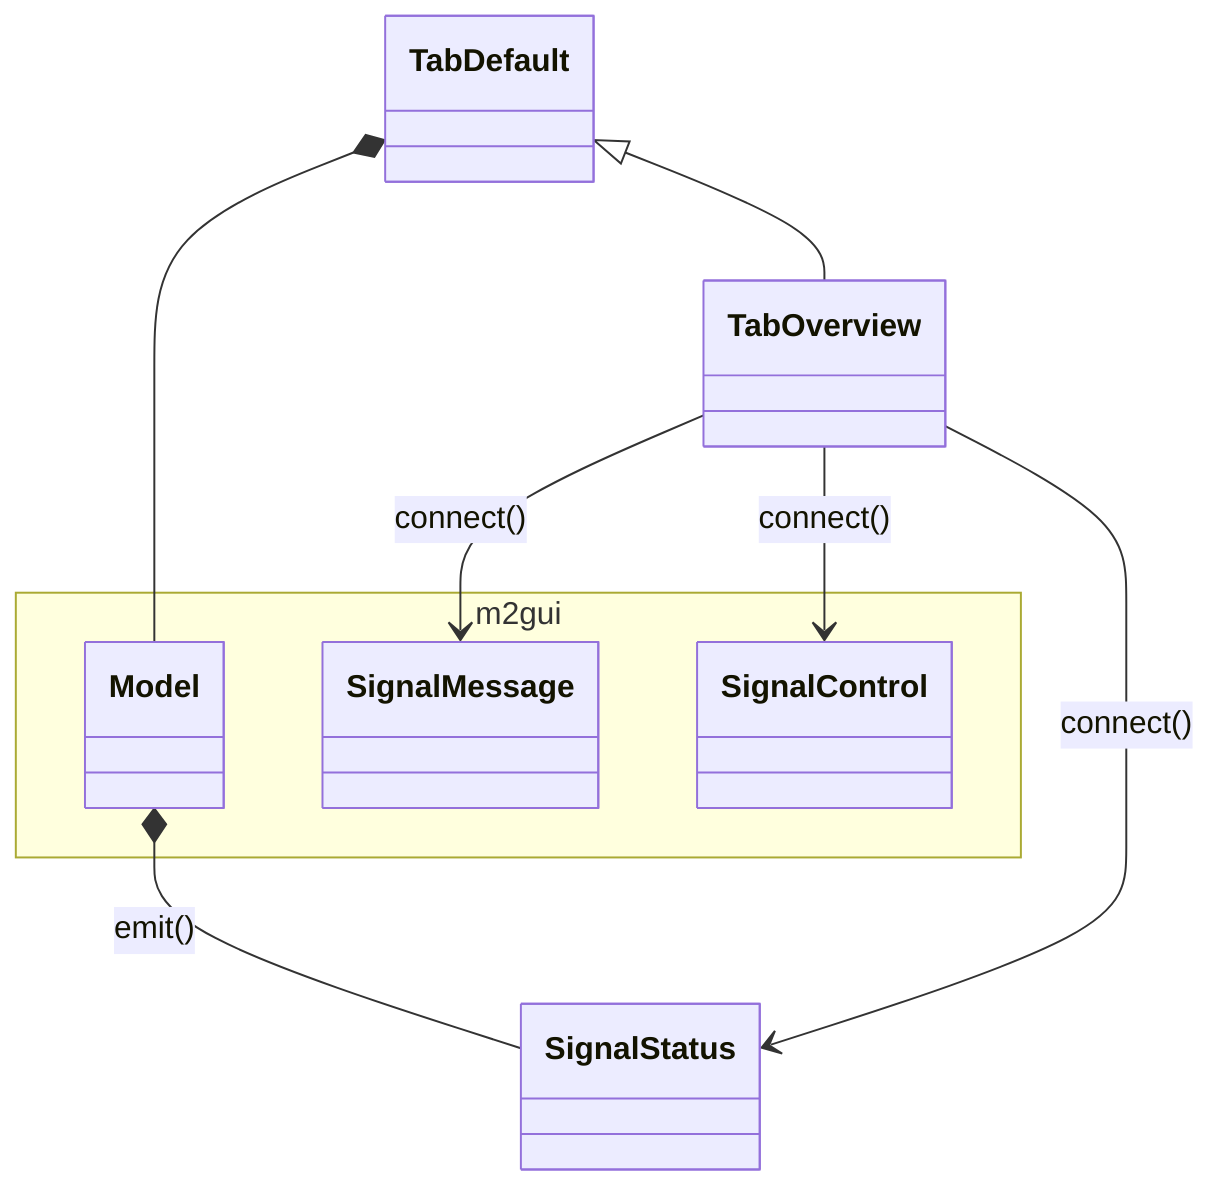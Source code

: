 classDiagram
namespace m2gui {
  class Model
  class SignalMessage
  class SignalControl
}

Model *-- SignalStatus : emit()

TabDefault *-- Model
TabDefault <|-- TabOverview

TabOverview --> SignalMessage : connect()
TabOverview --> SignalControl : connect()
TabOverview --> SignalStatus : connect()